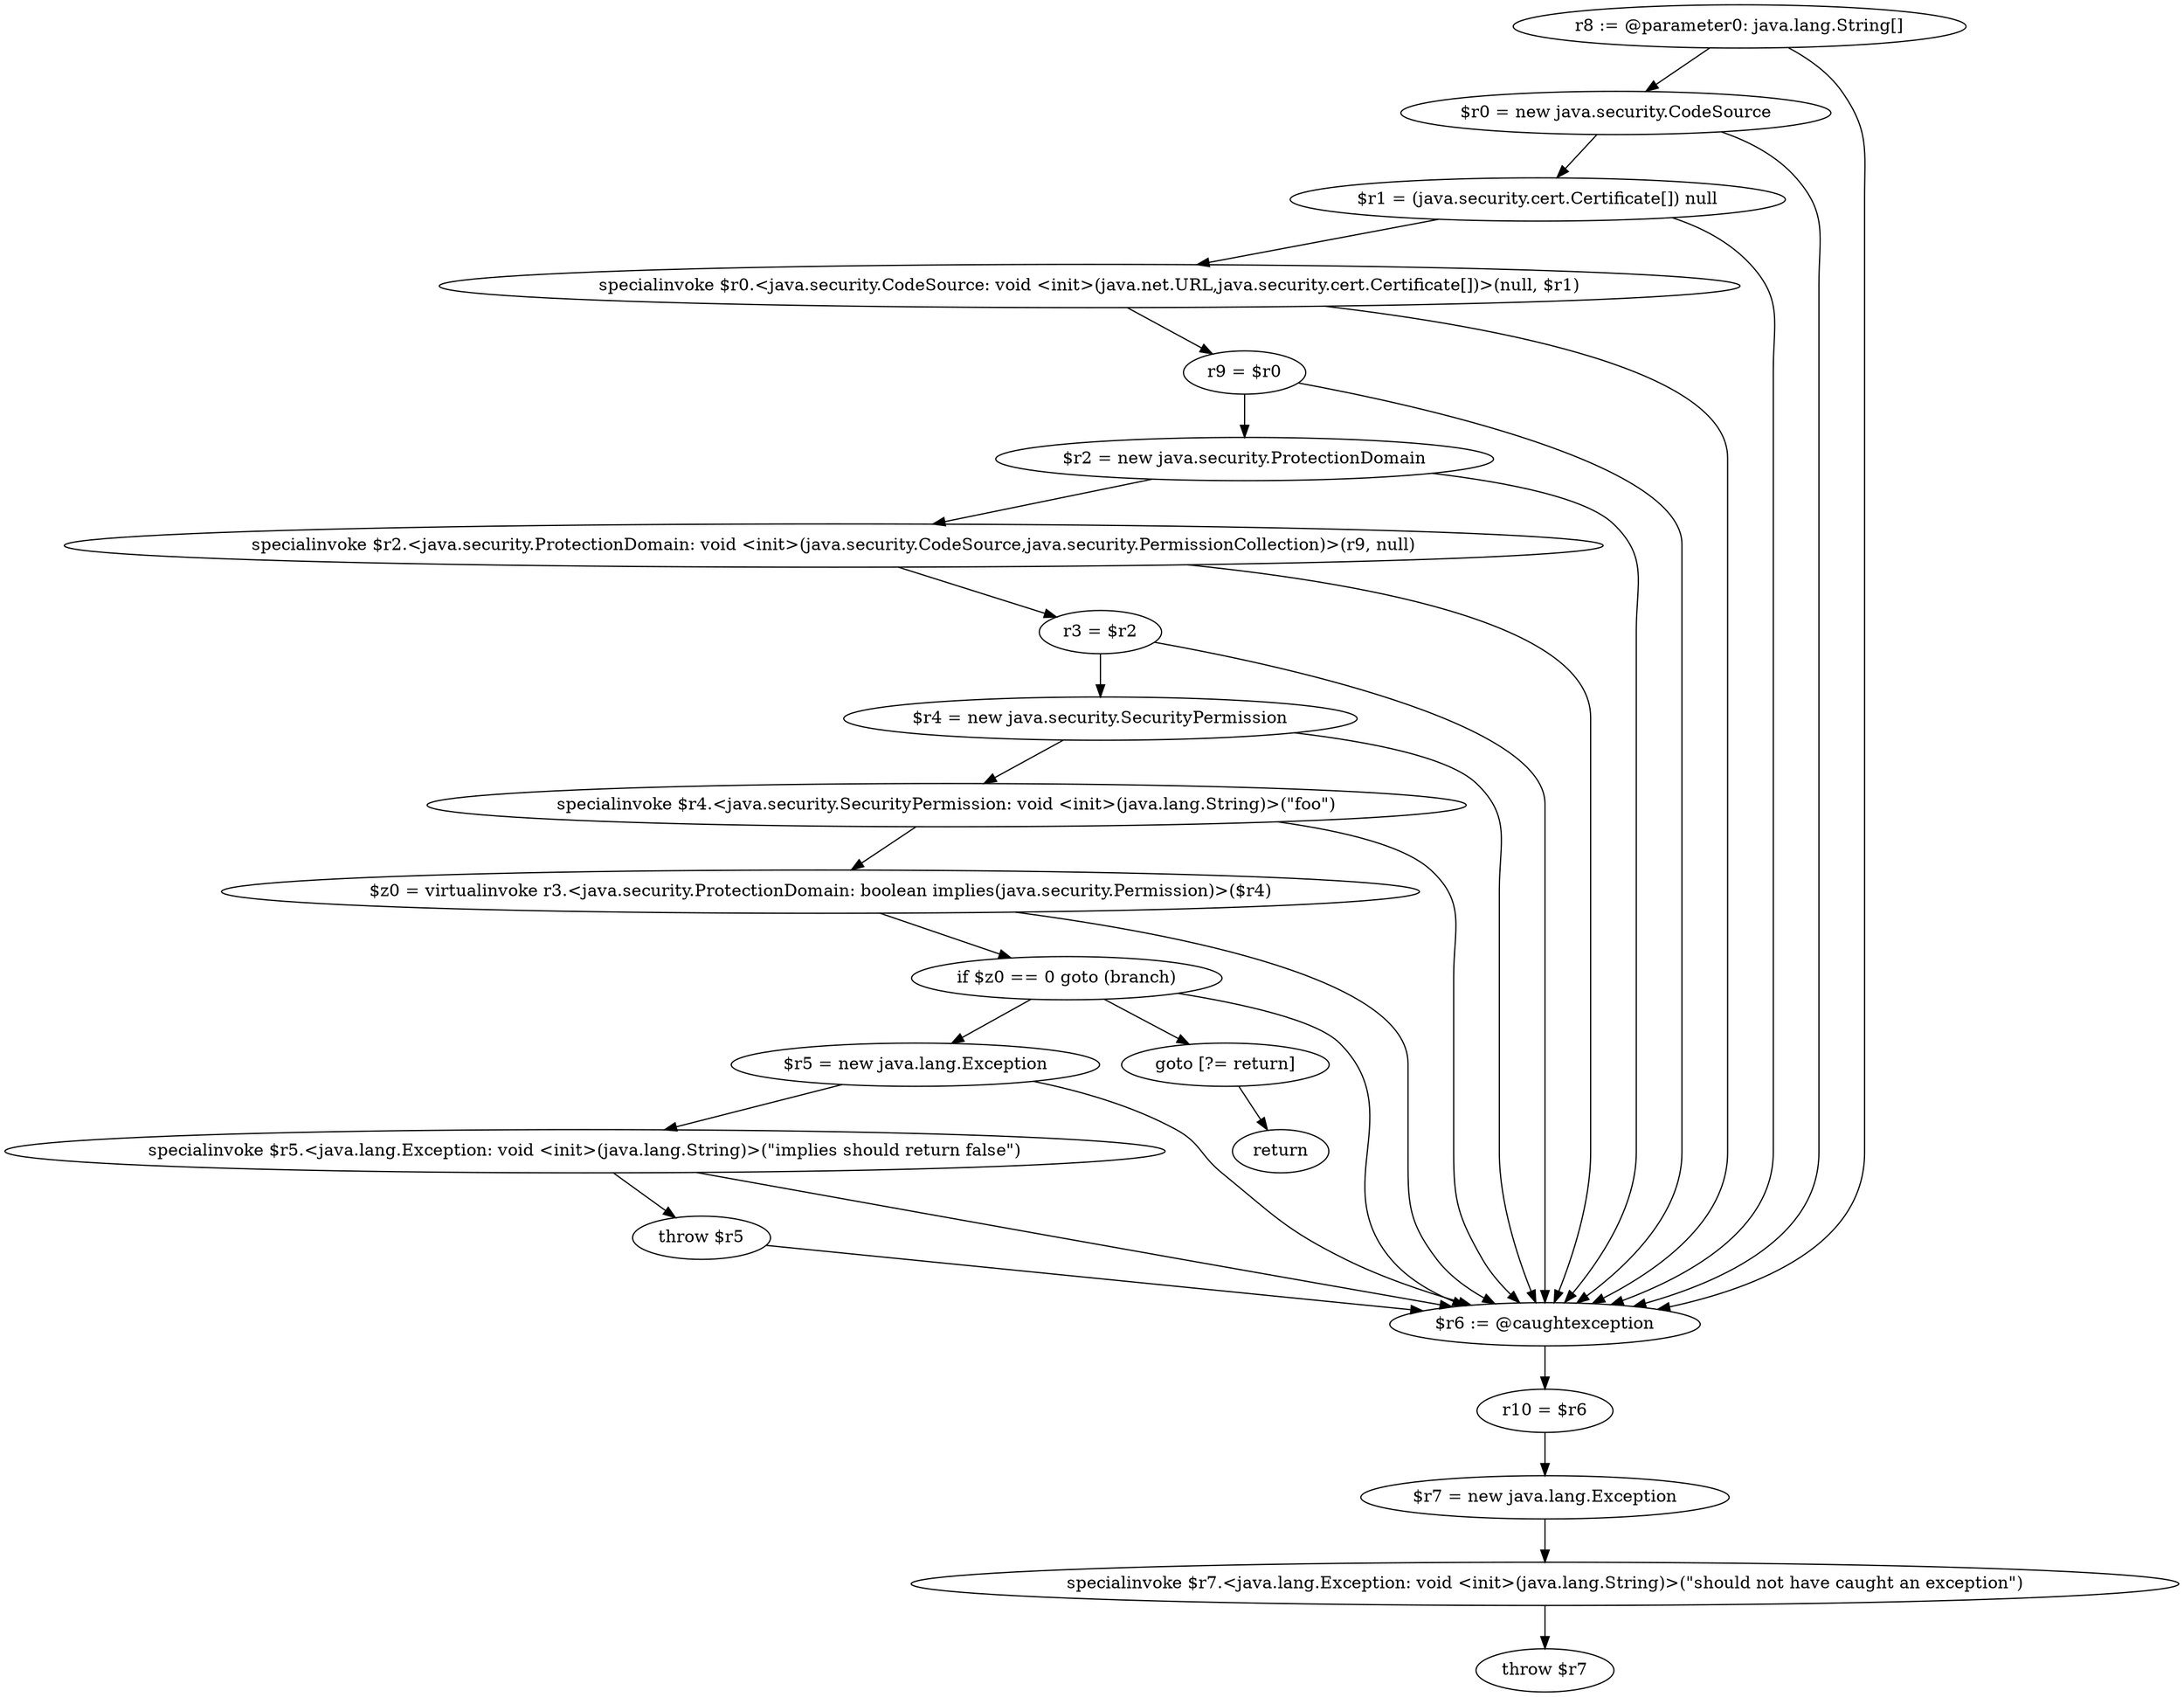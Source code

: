 digraph "unitGraph" {
    "r8 := @parameter0: java.lang.String[]"
    "$r0 = new java.security.CodeSource"
    "$r1 = (java.security.cert.Certificate[]) null"
    "specialinvoke $r0.<java.security.CodeSource: void <init>(java.net.URL,java.security.cert.Certificate[])>(null, $r1)"
    "r9 = $r0"
    "$r2 = new java.security.ProtectionDomain"
    "specialinvoke $r2.<java.security.ProtectionDomain: void <init>(java.security.CodeSource,java.security.PermissionCollection)>(r9, null)"
    "r3 = $r2"
    "$r4 = new java.security.SecurityPermission"
    "specialinvoke $r4.<java.security.SecurityPermission: void <init>(java.lang.String)>(\"foo\")"
    "$z0 = virtualinvoke r3.<java.security.ProtectionDomain: boolean implies(java.security.Permission)>($r4)"
    "if $z0 == 0 goto (branch)"
    "$r5 = new java.lang.Exception"
    "specialinvoke $r5.<java.lang.Exception: void <init>(java.lang.String)>(\"implies should return false\")"
    "throw $r5"
    "goto [?= return]"
    "$r6 := @caughtexception"
    "r10 = $r6"
    "$r7 = new java.lang.Exception"
    "specialinvoke $r7.<java.lang.Exception: void <init>(java.lang.String)>(\"should not have caught an exception\")"
    "throw $r7"
    "return"
    "r8 := @parameter0: java.lang.String[]"->"$r0 = new java.security.CodeSource";
    "r8 := @parameter0: java.lang.String[]"->"$r6 := @caughtexception";
    "$r0 = new java.security.CodeSource"->"$r1 = (java.security.cert.Certificate[]) null";
    "$r0 = new java.security.CodeSource"->"$r6 := @caughtexception";
    "$r1 = (java.security.cert.Certificate[]) null"->"specialinvoke $r0.<java.security.CodeSource: void <init>(java.net.URL,java.security.cert.Certificate[])>(null, $r1)";
    "$r1 = (java.security.cert.Certificate[]) null"->"$r6 := @caughtexception";
    "specialinvoke $r0.<java.security.CodeSource: void <init>(java.net.URL,java.security.cert.Certificate[])>(null, $r1)"->"r9 = $r0";
    "specialinvoke $r0.<java.security.CodeSource: void <init>(java.net.URL,java.security.cert.Certificate[])>(null, $r1)"->"$r6 := @caughtexception";
    "r9 = $r0"->"$r2 = new java.security.ProtectionDomain";
    "r9 = $r0"->"$r6 := @caughtexception";
    "$r2 = new java.security.ProtectionDomain"->"specialinvoke $r2.<java.security.ProtectionDomain: void <init>(java.security.CodeSource,java.security.PermissionCollection)>(r9, null)";
    "$r2 = new java.security.ProtectionDomain"->"$r6 := @caughtexception";
    "specialinvoke $r2.<java.security.ProtectionDomain: void <init>(java.security.CodeSource,java.security.PermissionCollection)>(r9, null)"->"r3 = $r2";
    "specialinvoke $r2.<java.security.ProtectionDomain: void <init>(java.security.CodeSource,java.security.PermissionCollection)>(r9, null)"->"$r6 := @caughtexception";
    "r3 = $r2"->"$r4 = new java.security.SecurityPermission";
    "r3 = $r2"->"$r6 := @caughtexception";
    "$r4 = new java.security.SecurityPermission"->"specialinvoke $r4.<java.security.SecurityPermission: void <init>(java.lang.String)>(\"foo\")";
    "$r4 = new java.security.SecurityPermission"->"$r6 := @caughtexception";
    "specialinvoke $r4.<java.security.SecurityPermission: void <init>(java.lang.String)>(\"foo\")"->"$z0 = virtualinvoke r3.<java.security.ProtectionDomain: boolean implies(java.security.Permission)>($r4)";
    "specialinvoke $r4.<java.security.SecurityPermission: void <init>(java.lang.String)>(\"foo\")"->"$r6 := @caughtexception";
    "$z0 = virtualinvoke r3.<java.security.ProtectionDomain: boolean implies(java.security.Permission)>($r4)"->"if $z0 == 0 goto (branch)";
    "$z0 = virtualinvoke r3.<java.security.ProtectionDomain: boolean implies(java.security.Permission)>($r4)"->"$r6 := @caughtexception";
    "if $z0 == 0 goto (branch)"->"$r5 = new java.lang.Exception";
    "if $z0 == 0 goto (branch)"->"goto [?= return]";
    "if $z0 == 0 goto (branch)"->"$r6 := @caughtexception";
    "$r5 = new java.lang.Exception"->"specialinvoke $r5.<java.lang.Exception: void <init>(java.lang.String)>(\"implies should return false\")";
    "$r5 = new java.lang.Exception"->"$r6 := @caughtexception";
    "specialinvoke $r5.<java.lang.Exception: void <init>(java.lang.String)>(\"implies should return false\")"->"throw $r5";
    "specialinvoke $r5.<java.lang.Exception: void <init>(java.lang.String)>(\"implies should return false\")"->"$r6 := @caughtexception";
    "throw $r5"->"$r6 := @caughtexception";
    "goto [?= return]"->"return";
    "$r6 := @caughtexception"->"r10 = $r6";
    "r10 = $r6"->"$r7 = new java.lang.Exception";
    "$r7 = new java.lang.Exception"->"specialinvoke $r7.<java.lang.Exception: void <init>(java.lang.String)>(\"should not have caught an exception\")";
    "specialinvoke $r7.<java.lang.Exception: void <init>(java.lang.String)>(\"should not have caught an exception\")"->"throw $r7";
}
